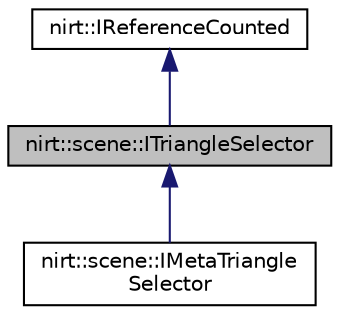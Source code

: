 digraph "nirt::scene::ITriangleSelector"
{
 // LATEX_PDF_SIZE
  edge [fontname="Helvetica",fontsize="10",labelfontname="Helvetica",labelfontsize="10"];
  node [fontname="Helvetica",fontsize="10",shape=record];
  Node1 [label="nirt::scene::ITriangleSelector",height=0.2,width=0.4,color="black", fillcolor="grey75", style="filled", fontcolor="black",tooltip="Interface to return triangles with specific properties."];
  Node2 -> Node1 [dir="back",color="midnightblue",fontsize="10",style="solid",fontname="Helvetica"];
  Node2 [label="nirt::IReferenceCounted",height=0.2,width=0.4,color="black", fillcolor="white", style="filled",URL="$classnirt_1_1IReferenceCounted.html",tooltip="Base class of most objects of the Nirtcpp Engine."];
  Node1 -> Node3 [dir="back",color="midnightblue",fontsize="10",style="solid",fontname="Helvetica"];
  Node3 [label="nirt::scene::IMetaTriangle\lSelector",height=0.2,width=0.4,color="black", fillcolor="white", style="filled",URL="$classnirt_1_1scene_1_1IMetaTriangleSelector.html",tooltip="Interface for making multiple triangle selectors work as one big selector."];
}
